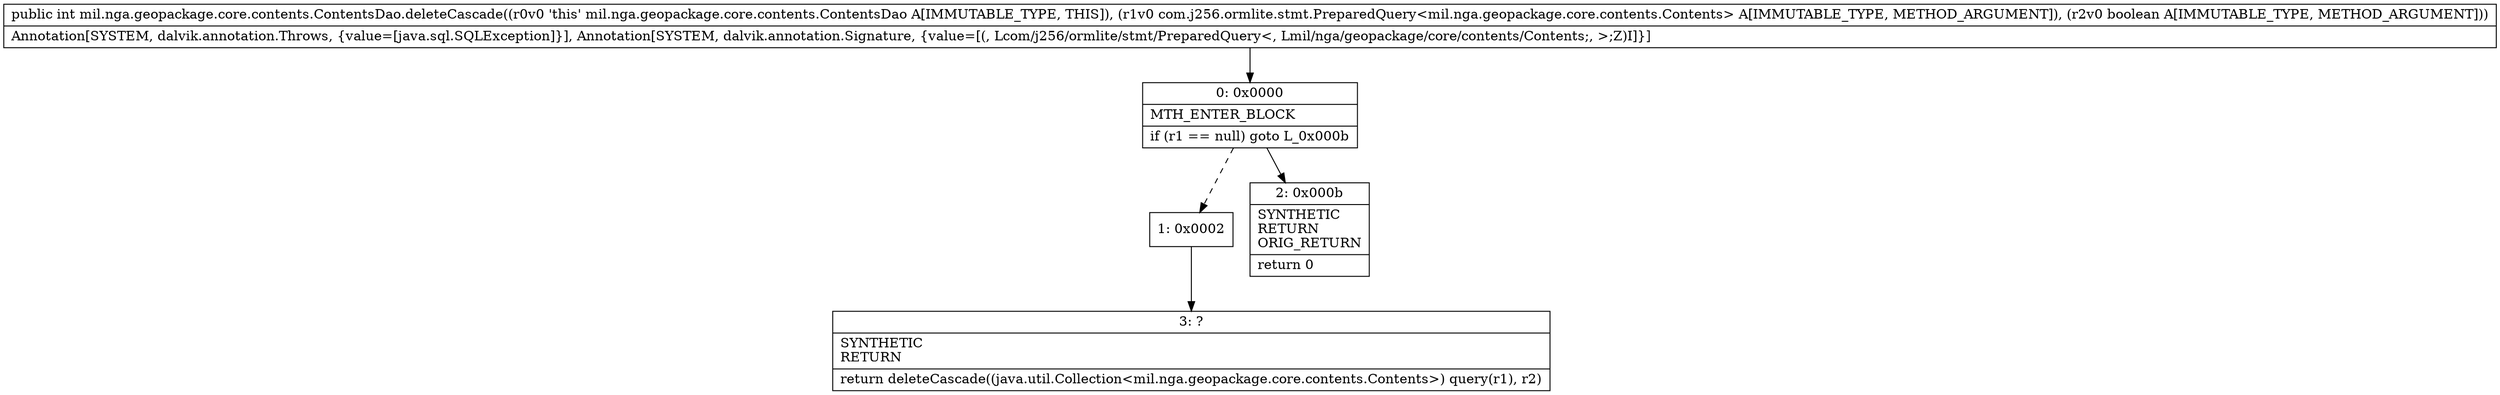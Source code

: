 digraph "CFG formil.nga.geopackage.core.contents.ContentsDao.deleteCascade(Lcom\/j256\/ormlite\/stmt\/PreparedQuery;Z)I" {
Node_0 [shape=record,label="{0\:\ 0x0000|MTH_ENTER_BLOCK\l|if (r1 == null) goto L_0x000b\l}"];
Node_1 [shape=record,label="{1\:\ 0x0002}"];
Node_2 [shape=record,label="{2\:\ 0x000b|SYNTHETIC\lRETURN\lORIG_RETURN\l|return 0\l}"];
Node_3 [shape=record,label="{3\:\ ?|SYNTHETIC\lRETURN\l|return deleteCascade((java.util.Collection\<mil.nga.geopackage.core.contents.Contents\>) query(r1), r2)\l}"];
MethodNode[shape=record,label="{public int mil.nga.geopackage.core.contents.ContentsDao.deleteCascade((r0v0 'this' mil.nga.geopackage.core.contents.ContentsDao A[IMMUTABLE_TYPE, THIS]), (r1v0 com.j256.ormlite.stmt.PreparedQuery\<mil.nga.geopackage.core.contents.Contents\> A[IMMUTABLE_TYPE, METHOD_ARGUMENT]), (r2v0 boolean A[IMMUTABLE_TYPE, METHOD_ARGUMENT]))  | Annotation[SYSTEM, dalvik.annotation.Throws, \{value=[java.sql.SQLException]\}], Annotation[SYSTEM, dalvik.annotation.Signature, \{value=[(, Lcom\/j256\/ormlite\/stmt\/PreparedQuery\<, Lmil\/nga\/geopackage\/core\/contents\/Contents;, \>;Z)I]\}]\l}"];
MethodNode -> Node_0;
Node_0 -> Node_1[style=dashed];
Node_0 -> Node_2;
Node_1 -> Node_3;
}


